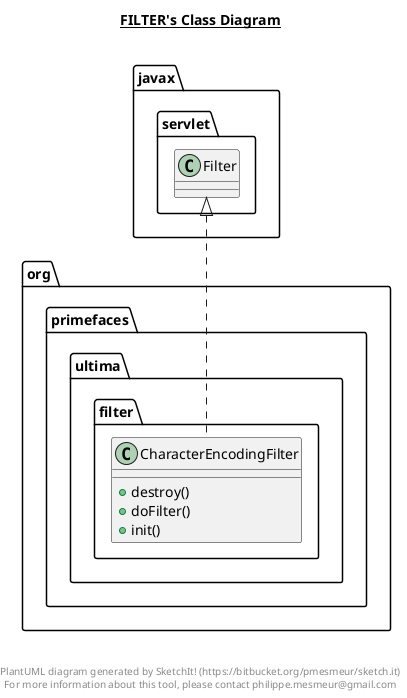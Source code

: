 @startuml

title __FILTER's Class Diagram__\n

  namespace org.primefaces.ultima.filter {
    class org.primefaces.ultima.filter.CharacterEncodingFilter {
        + destroy()
        + doFilter()
        + init()
    }
  }
  

  org.primefaces.ultima.filter.CharacterEncodingFilter .up.|> javax.servlet.Filter


right footer


PlantUML diagram generated by SketchIt! (https://bitbucket.org/pmesmeur/sketch.it)
For more information about this tool, please contact philippe.mesmeur@gmail.com
endfooter

@enduml
